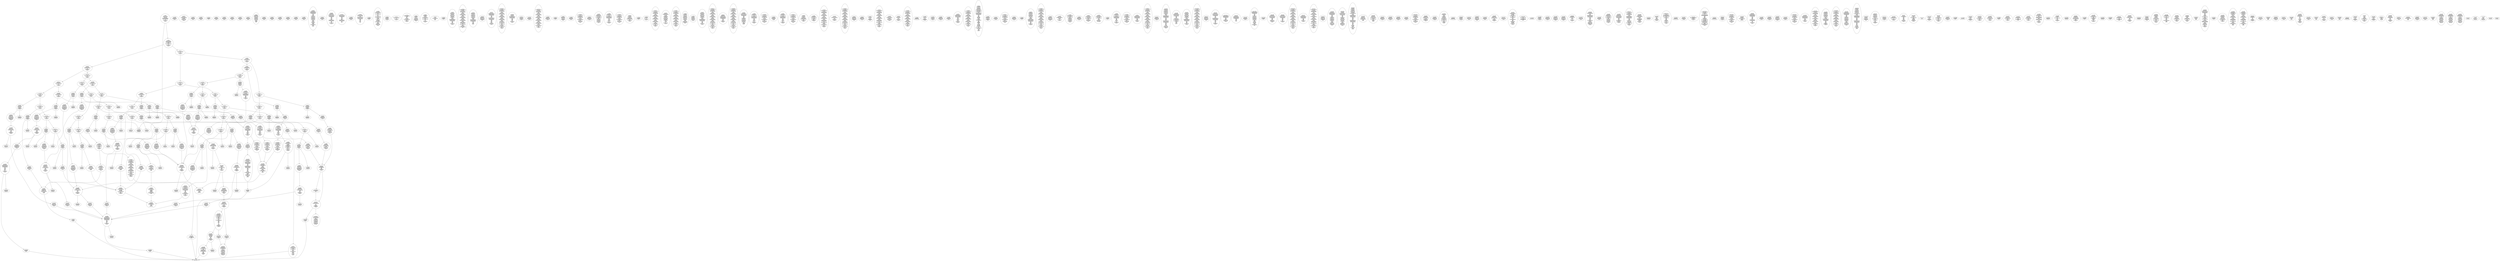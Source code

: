 /* Generated by GvGen v.1.0 (https://www.github.com/stricaud/gvgen) */

digraph G {
compound=true;
   node1 [label="[anywhere]"];
   node2 [label="# 0x0
PUSHX Data
PUSHX Data
MSTORE
PUSHX LogicData
CALLDATASIZE
LT
PUSHX Data
JUMPI
"];
   node3 [label="# 0xd
PUSHX Data
CALLDATALOAD
PUSHX BitData
SHR
PUSHX LogicData
GT
PUSHX Data
JUMPI
"];
   node4 [label="# 0x1e
PUSHX LogicData
GT
PUSHX Data
JUMPI
"];
   node5 [label="# 0x29
PUSHX LogicData
GT
PUSHX Data
JUMPI
"];
   node6 [label="# 0x34
PUSHX LogicData
EQ
PUSHX Data
JUMPI
"];
   node7 [label="# 0x3f
PUSHX LogicData
EQ
PUSHX Data
JUMPI
"];
   node8 [label="# 0x4a
PUSHX LogicData
EQ
PUSHX Data
JUMPI
"];
   node9 [label="# 0x55
PUSHX LogicData
EQ
PUSHX Data
JUMPI
"];
   node10 [label="# 0x60
PUSHX Data
REVERT
"];
   node11 [label="# 0x64
JUMPDEST
PUSHX LogicData
EQ
PUSHX Data
JUMPI
"];
   node12 [label="# 0x70
PUSHX LogicData
EQ
PUSHX Data
JUMPI
"];
   node13 [label="# 0x7b
PUSHX LogicData
EQ
PUSHX Data
JUMPI
"];
   node14 [label="# 0x86
PUSHX LogicData
EQ
PUSHX Data
JUMPI
"];
   node15 [label="# 0x91
PUSHX Data
REVERT
"];
   node16 [label="# 0x95
JUMPDEST
PUSHX LogicData
GT
PUSHX Data
JUMPI
"];
   node17 [label="# 0xa1
PUSHX LogicData
EQ
PUSHX Data
JUMPI
"];
   node18 [label="# 0xac
PUSHX LogicData
EQ
PUSHX Data
JUMPI
"];
   node19 [label="# 0xb7
PUSHX LogicData
EQ
PUSHX Data
JUMPI
"];
   node20 [label="# 0xc2
PUSHX LogicData
EQ
PUSHX Data
JUMPI
"];
   node21 [label="# 0xcd
PUSHX Data
REVERT
"];
   node22 [label="# 0xd1
JUMPDEST
PUSHX LogicData
EQ
PUSHX Data
JUMPI
"];
   node23 [label="# 0xdd
PUSHX LogicData
EQ
PUSHX Data
JUMPI
"];
   node24 [label="# 0xe8
PUSHX LogicData
EQ
PUSHX Data
JUMPI
"];
   node25 [label="# 0xf3
PUSHX LogicData
EQ
PUSHX Data
JUMPI
"];
   node26 [label="# 0xfe
PUSHX Data
REVERT
"];
   node27 [label="# 0x102
JUMPDEST
PUSHX LogicData
GT
PUSHX Data
JUMPI
"];
   node28 [label="# 0x10e
PUSHX LogicData
GT
PUSHX Data
JUMPI
"];
   node29 [label="# 0x119
PUSHX LogicData
EQ
PUSHX Data
JUMPI
"];
   node30 [label="# 0x124
PUSHX LogicData
EQ
PUSHX Data
JUMPI
"];
   node31 [label="# 0x12f
PUSHX LogicData
EQ
PUSHX Data
JUMPI
"];
   node32 [label="# 0x13a
PUSHX LogicData
EQ
PUSHX Data
JUMPI
"];
   node33 [label="# 0x145
PUSHX Data
REVERT
"];
   node34 [label="# 0x149
JUMPDEST
PUSHX LogicData
EQ
PUSHX Data
JUMPI
"];
   node35 [label="# 0x155
PUSHX LogicData
EQ
PUSHX Data
JUMPI
"];
   node36 [label="# 0x160
PUSHX LogicData
EQ
PUSHX Data
JUMPI
"];
   node37 [label="# 0x16b
PUSHX LogicData
EQ
PUSHX Data
JUMPI
"];
   node38 [label="# 0x176
PUSHX Data
REVERT
"];
   node39 [label="# 0x17a
JUMPDEST
PUSHX LogicData
GT
PUSHX Data
JUMPI
"];
   node40 [label="# 0x186
PUSHX LogicData
EQ
PUSHX Data
JUMPI
"];
   node41 [label="# 0x191
PUSHX LogicData
EQ
PUSHX Data
JUMPI
"];
   node42 [label="# 0x19c
PUSHX LogicData
EQ
PUSHX Data
JUMPI
"];
   node43 [label="# 0x1a7
PUSHX LogicData
EQ
PUSHX Data
JUMPI
"];
   node44 [label="# 0x1b2
PUSHX Data
REVERT
"];
   node45 [label="# 0x1b6
JUMPDEST
PUSHX LogicData
EQ
PUSHX Data
JUMPI
"];
   node46 [label="# 0x1c2
PUSHX LogicData
EQ
PUSHX Data
JUMPI
"];
   node47 [label="# 0x1cd
PUSHX LogicData
EQ
PUSHX Data
JUMPI
"];
   node48 [label="# 0x1d8
JUMPDEST
PUSHX Data
REVERT
"];
   node49 [label="# 0x1dd
JUMPDEST
CALLVALUE
ISZERO
PUSHX Data
JUMPI
"];
   node50 [label="# 0x1e5
PUSHX Data
REVERT
"];
   node51 [label="# 0x1e9
JUMPDEST
PUSHX Data
PUSHX Data
CALLDATASIZE
PUSHX Data
PUSHX Data
JUMP
"];
   node52 [label="# 0x1f8
JUMPDEST
PUSHX Data
JUMP
"];
   node53 [label="# 0x1fd
JUMPDEST
PUSHX MemData
MLOAD
ISZERO
ISZERO
MSTORE
PUSHX ArithData
ADD
"];
   node54 [label="# 0x209
JUMPDEST
PUSHX MemData
MLOAD
SUB
RETURN
"];
   node55 [label="# 0x212
JUMPDEST
CALLVALUE
ISZERO
PUSHX Data
JUMPI
"];
   node56 [label="# 0x21a
PUSHX Data
REVERT
"];
   node57 [label="# 0x21e
JUMPDEST
PUSHX Data
PUSHX Data
JUMP
"];
   node58 [label="# 0x227
JUMPDEST
PUSHX MemData
MLOAD
PUSHX Data
PUSHX Data
JUMP
"];
   node59 [label="# 0x234
JUMPDEST
CALLVALUE
ISZERO
PUSHX Data
JUMPI
"];
   node60 [label="# 0x23c
PUSHX Data
REVERT
"];
   node61 [label="# 0x240
JUMPDEST
PUSHX Data
PUSHX Data
CALLDATASIZE
PUSHX Data
PUSHX Data
JUMP
"];
   node62 [label="# 0x24f
JUMPDEST
PUSHX Data
JUMP
"];
   node63 [label="# 0x254
JUMPDEST
PUSHX MemData
MLOAD
PUSHX ArithData
PUSHX BitData
PUSHX BitData
SHL
SUB
AND
MSTORE
PUSHX ArithData
ADD
PUSHX Data
JUMP
"];
   node64 [label="# 0x26c
JUMPDEST
CALLVALUE
ISZERO
PUSHX Data
JUMPI
"];
   node65 [label="# 0x274
PUSHX Data
REVERT
"];
   node66 [label="# 0x278
JUMPDEST
PUSHX Data
PUSHX Data
CALLDATASIZE
PUSHX Data
PUSHX Data
JUMP
"];
   node67 [label="# 0x287
JUMPDEST
PUSHX Data
JUMP
"];
   node68 [label="# 0x28c
JUMPDEST
STOP
"];
   node69 [label="# 0x28e
JUMPDEST
CALLVALUE
ISZERO
PUSHX Data
JUMPI
"];
   node70 [label="# 0x296
PUSHX Data
REVERT
"];
   node71 [label="# 0x29a
JUMPDEST
PUSHX Data
PUSHX Data
JUMP
"];
   node72 [label="# 0x2a3
JUMPDEST
PUSHX MemData
MLOAD
MSTORE
PUSHX ArithData
ADD
PUSHX Data
JUMP
"];
   node73 [label="# 0x2b1
JUMPDEST
CALLVALUE
ISZERO
PUSHX Data
JUMPI
"];
   node74 [label="# 0x2b9
PUSHX Data
REVERT
"];
   node75 [label="# 0x2bd
JUMPDEST
PUSHX Data
PUSHX Data
CALLDATASIZE
PUSHX Data
PUSHX Data
JUMP
"];
   node76 [label="# 0x2cc
JUMPDEST
PUSHX Data
JUMP
"];
   node77 [label="# 0x2d1
JUMPDEST
CALLVALUE
ISZERO
PUSHX Data
JUMPI
"];
   node78 [label="# 0x2d9
PUSHX Data
REVERT
"];
   node79 [label="# 0x2dd
JUMPDEST
PUSHX Data
PUSHX Data
JUMP
"];
   node80 [label="# 0x2e7
JUMPDEST
CALLVALUE
ISZERO
PUSHX Data
JUMPI
"];
   node81 [label="# 0x2ef
PUSHX Data
REVERT
"];
   node82 [label="# 0x2f3
JUMPDEST
PUSHX Data
PUSHX Data
CALLDATASIZE
PUSHX Data
PUSHX Data
JUMP
"];
   node83 [label="# 0x302
JUMPDEST
PUSHX Data
JUMP
"];
   node84 [label="# 0x307
JUMPDEST
CALLVALUE
ISZERO
PUSHX Data
JUMPI
"];
   node85 [label="# 0x30f
PUSHX Data
REVERT
"];
   node86 [label="# 0x313
JUMPDEST
PUSHX Data
PUSHX Data
CALLDATASIZE
PUSHX Data
PUSHX Data
JUMP
"];
   node87 [label="# 0x322
JUMPDEST
PUSHX Data
JUMP
"];
   node88 [label="# 0x327
JUMPDEST
CALLVALUE
ISZERO
PUSHX Data
JUMPI
"];
   node89 [label="# 0x32f
PUSHX Data
REVERT
"];
   node90 [label="# 0x333
JUMPDEST
PUSHX Data
PUSHX Data
JUMP
"];
   node91 [label="# 0x33c
JUMPDEST
CALLVALUE
ISZERO
PUSHX Data
JUMPI
"];
   node92 [label="# 0x344
PUSHX Data
REVERT
"];
   node93 [label="# 0x348
JUMPDEST
PUSHX Data
PUSHX Data
CALLDATASIZE
PUSHX Data
PUSHX Data
JUMP
"];
   node94 [label="# 0x357
JUMPDEST
PUSHX Data
JUMP
"];
   node95 [label="# 0x35c
JUMPDEST
CALLVALUE
ISZERO
PUSHX Data
JUMPI
"];
   node96 [label="# 0x364
PUSHX Data
REVERT
"];
   node97 [label="# 0x368
JUMPDEST
PUSHX Data
PUSHX Data
CALLDATASIZE
PUSHX Data
PUSHX Data
JUMP
"];
   node98 [label="# 0x377
JUMPDEST
PUSHX Data
JUMP
"];
   node99 [label="# 0x37c
JUMPDEST
CALLVALUE
ISZERO
PUSHX Data
JUMPI
"];
   node100 [label="# 0x384
PUSHX Data
REVERT
"];
   node101 [label="# 0x388
JUMPDEST
PUSHX Data
PUSHX Data
JUMP
"];
   node102 [label="# 0x391
JUMPDEST
CALLVALUE
ISZERO
PUSHX Data
JUMPI
"];
   node103 [label="# 0x399
PUSHX Data
REVERT
"];
   node104 [label="# 0x39d
JUMPDEST
PUSHX Data
PUSHX Data
CALLDATASIZE
PUSHX Data
PUSHX Data
JUMP
"];
   node105 [label="# 0x3ac
JUMPDEST
PUSHX Data
PUSHX Data
MSTORE
PUSHX Data
MSTORE
PUSHX Data
SHA3
SLOAD
JUMP
"];
   node106 [label="# 0x3be
JUMPDEST
CALLVALUE
ISZERO
PUSHX Data
JUMPI
"];
   node107 [label="# 0x3c6
PUSHX Data
REVERT
"];
   node108 [label="# 0x3ca
JUMPDEST
PUSHX Data
PUSHX StorData
SLOAD
JUMP
"];
   node109 [label="# 0x3d4
JUMPDEST
CALLVALUE
ISZERO
PUSHX Data
JUMPI
"];
   node110 [label="# 0x3dc
PUSHX Data
REVERT
"];
   node111 [label="# 0x3e0
JUMPDEST
PUSHX Data
PUSHX Data
JUMP
"];
   node112 [label="# 0x3e9
JUMPDEST
CALLVALUE
ISZERO
PUSHX Data
JUMPI
"];
   node113 [label="# 0x3f1
PUSHX Data
REVERT
"];
   node114 [label="# 0x3f5
JUMPDEST
PUSHX StorData
SLOAD
PUSHX ArithData
PUSHX BitData
PUSHX BitData
SHL
SUB
AND
PUSHX Data
JUMP
"];
   node115 [label="# 0x407
JUMPDEST
CALLVALUE
ISZERO
PUSHX Data
JUMPI
"];
   node116 [label="# 0x40f
PUSHX Data
REVERT
"];
   node117 [label="# 0x413
JUMPDEST
PUSHX Data
PUSHX Data
CALLDATASIZE
PUSHX Data
PUSHX Data
JUMP
"];
   node118 [label="# 0x422
JUMPDEST
PUSHX Data
JUMP
"];
   node119 [label="# 0x427
JUMPDEST
CALLVALUE
ISZERO
PUSHX Data
JUMPI
"];
   node120 [label="# 0x42f
PUSHX Data
REVERT
"];
   node121 [label="# 0x433
JUMPDEST
PUSHX Data
PUSHX Data
CALLDATASIZE
PUSHX Data
PUSHX Data
JUMP
"];
   node122 [label="# 0x442
JUMPDEST
PUSHX Data
JUMP
"];
   node123 [label="# 0x447
JUMPDEST
CALLVALUE
ISZERO
PUSHX Data
JUMPI
"];
   node124 [label="# 0x44f
PUSHX Data
REVERT
"];
   node125 [label="# 0x453
JUMPDEST
PUSHX Data
PUSHX Data
JUMP
"];
   node126 [label="# 0x45c
JUMPDEST
CALLVALUE
ISZERO
PUSHX Data
JUMPI
"];
   node127 [label="# 0x464
PUSHX Data
REVERT
"];
   node128 [label="# 0x468
JUMPDEST
PUSHX Data
PUSHX StorData
SLOAD
JUMP
"];
   node129 [label="# 0x472
JUMPDEST
PUSHX Data
PUSHX Data
CALLDATASIZE
PUSHX Data
PUSHX Data
JUMP
"];
   node130 [label="# 0x480
JUMPDEST
PUSHX Data
JUMP
"];
   node131 [label="# 0x485
JUMPDEST
CALLVALUE
ISZERO
PUSHX Data
JUMPI
"];
   node132 [label="# 0x48d
PUSHX Data
REVERT
"];
   node133 [label="# 0x491
JUMPDEST
PUSHX Data
PUSHX Data
CALLDATASIZE
PUSHX Data
PUSHX Data
JUMP
"];
   node134 [label="# 0x4a0
JUMPDEST
PUSHX Data
JUMP
"];
   node135 [label="# 0x4a5
JUMPDEST
CALLVALUE
ISZERO
PUSHX Data
JUMPI
"];
   node136 [label="# 0x4ad
PUSHX Data
REVERT
"];
   node137 [label="# 0x4b1
JUMPDEST
PUSHX Data
PUSHX StorData
SLOAD
JUMP
"];
   node138 [label="# 0x4bb
JUMPDEST
CALLVALUE
ISZERO
PUSHX Data
JUMPI
"];
   node139 [label="# 0x4c3
PUSHX Data
REVERT
"];
   node140 [label="# 0x4c7
JUMPDEST
PUSHX Data
PUSHX Data
CALLDATASIZE
PUSHX Data
PUSHX Data
JUMP
"];
   node141 [label="# 0x4d6
JUMPDEST
PUSHX Data
JUMP
"];
   node142 [label="# 0x4db
JUMPDEST
CALLVALUE
ISZERO
PUSHX Data
JUMPI
"];
   node143 [label="# 0x4e3
PUSHX Data
REVERT
"];
   node144 [label="# 0x4e7
JUMPDEST
PUSHX Data
PUSHX Data
CALLDATASIZE
PUSHX Data
PUSHX Data
JUMP
"];
   node145 [label="# 0x4f6
JUMPDEST
PUSHX Data
JUMP
"];
   node146 [label="# 0x4fb
JUMPDEST
CALLVALUE
ISZERO
PUSHX Data
JUMPI
"];
   node147 [label="# 0x503
PUSHX Data
REVERT
"];
   node148 [label="# 0x507
JUMPDEST
PUSHX StorData
SLOAD
PUSHX Data
PUSHX BitData
AND
JUMP
"];
   node149 [label="# 0x515
JUMPDEST
CALLVALUE
ISZERO
PUSHX Data
JUMPI
"];
   node150 [label="# 0x51d
PUSHX Data
REVERT
"];
   node151 [label="# 0x521
JUMPDEST
PUSHX Data
PUSHX Data
JUMP
"];
   node152 [label="# 0x52a
JUMPDEST
CALLVALUE
ISZERO
PUSHX Data
JUMPI
"];
   node153 [label="# 0x532
PUSHX Data
REVERT
"];
   node154 [label="# 0x536
JUMPDEST
PUSHX Data
PUSHX Data
JUMP
"];
   node155 [label="# 0x53f
JUMPDEST
CALLVALUE
ISZERO
PUSHX Data
JUMPI
"];
   node156 [label="# 0x547
PUSHX Data
REVERT
"];
   node157 [label="# 0x54b
JUMPDEST
PUSHX Data
PUSHX Data
CALLDATASIZE
PUSHX Data
PUSHX Data
JUMP
"];
   node158 [label="# 0x55a
JUMPDEST
PUSHX ArithData
PUSHX BitData
PUSHX BitData
SHL
SUB
AND
PUSHX Data
MSTORE
PUSHX Data
PUSHX Data
MSTORE
PUSHX Data
SHA3
AND
MSTORE
MSTORE
SHA3
SLOAD
PUSHX BitData
AND
JUMP
"];
   node159 [label="# 0x588
JUMPDEST
CALLVALUE
ISZERO
PUSHX Data
JUMPI
"];
   node160 [label="# 0x590
PUSHX Data
REVERT
"];
   node161 [label="# 0x594
JUMPDEST
PUSHX Data
PUSHX Data
CALLDATASIZE
PUSHX Data
PUSHX Data
JUMP
"];
   node162 [label="# 0x5a3
JUMPDEST
PUSHX Data
JUMP
"];
   node163 [label="# 0x5a8
JUMPDEST
PUSHX Data
PUSHX ArithData
PUSHX BitData
PUSHX BitData
SHL
SUB
NOT
AND
PUSHX BitData
PUSHX BitData
SHL
EQ
PUSHX Data
JUMPI
"];
   node164 [label="# 0x5c4
PUSHX ArithData
PUSHX BitData
PUSHX BitData
SHL
SUB
NOT
AND
PUSHX BitData
PUSHX BitData
SHL
EQ
"];
   node165 [label="# 0x5d9
JUMPDEST
PUSHX Data
JUMPI
"];
   node166 [label="# 0x5df
PUSHX BitData
PUSHX BitData
SHL
PUSHX ArithData
PUSHX BitData
PUSHX BitData
SHL
SUB
NOT
AND
EQ
"];
   node167 [label="# 0x5f4
JUMPDEST
JUMP
"];
   node168 [label="# 0x5fa
JUMPDEST
PUSHX Data
PUSHX StorData
SLOAD
PUSHX Data
PUSHX Data
JUMP
"];
   node169 [label="# 0x609
JUMPDEST
PUSHX ArithData
ADD
PUSHX ArithData
DIV
MUL
PUSHX ArithData
ADD
PUSHX MemData
MLOAD
ADD
PUSHX Data
MSTORE
MSTORE
PUSHX ArithData
ADD
SLOAD
PUSHX Data
PUSHX Data
JUMP
"];
   node170 [label="# 0x635
JUMPDEST
ISZERO
PUSHX Data
JUMPI
"];
   node171 [label="# 0x63c
PUSHX LogicData
LT
PUSHX Data
JUMPI
"];
   node172 [label="# 0x644
PUSHX ArithData
SLOAD
DIV
MUL
MSTORE
PUSHX ArithData
ADD
PUSHX Data
JUMP
"];
   node173 [label="# 0x657
JUMPDEST
ADD
PUSHX Data
MSTORE
PUSHX Data
PUSHX Data
SHA3
"];
   node174 [label="# 0x665
JUMPDEST
SLOAD
MSTORE
PUSHX ArithData
ADD
PUSHX ArithData
ADD
GT
PUSHX Data
JUMPI
"];
   node175 [label="# 0x679
SUB
PUSHX BitData
AND
ADD
"];
   node176 [label="# 0x682
JUMPDEST
JUMP
"];
   node177 [label="# 0x68c
JUMPDEST
PUSHX Data
MSTORE
PUSHX Data
PUSHX Data
MSTORE
PUSHX Data
SHA3
SLOAD
PUSHX ArithData
PUSHX BitData
PUSHX BitData
SHL
SUB
AND
PUSHX Data
JUMPI
"];
   node178 [label="# 0x6a9
PUSHX MemData
MLOAD
PUSHX BitData
PUSHX BitData
SHL
MSTORE
PUSHX Data
PUSHX ArithData
ADD
MSTORE
PUSHX Data
PUSHX ArithData
ADD
MSTORE
PUSHX Data
PUSHX ArithData
ADD
MSTORE
PUSHX BitData
PUSHX BitData
SHL
PUSHX ArithData
ADD
MSTORE
PUSHX ArithData
ADD
"];
   node179 [label="# 0x701
JUMPDEST
PUSHX MemData
MLOAD
SUB
REVERT
"];
   node180 [label="# 0x70a
JUMPDEST
PUSHX Data
MSTORE
PUSHX Data
PUSHX Data
MSTORE
PUSHX Data
SHA3
SLOAD
PUSHX ArithData
PUSHX BitData
PUSHX BitData
SHL
SUB
AND
JUMP
"];
   node181 [label="# 0x726
JUMPDEST
PUSHX Data
PUSHX Data
PUSHX Data
JUMP
"];
   node182 [label="# 0x731
JUMPDEST
PUSHX ArithData
PUSHX BitData
PUSHX BitData
SHL
SUB
AND
PUSHX ArithData
PUSHX BitData
PUSHX BitData
SHL
SUB
AND
EQ
ISZERO
PUSHX Data
JUMPI
"];
   node183 [label="# 0x74e
PUSHX MemData
MLOAD
PUSHX BitData
PUSHX BitData
SHL
MSTORE
PUSHX Data
PUSHX ArithData
ADD
MSTORE
PUSHX Data
PUSHX ArithData
ADD
MSTORE
PUSHX Data
PUSHX ArithData
ADD
MSTORE
PUSHX BitData
PUSHX BitData
SHL
PUSHX ArithData
ADD
MSTORE
PUSHX ArithData
ADD
PUSHX Data
JUMP
"];
   node184 [label="# 0x79f
JUMPDEST
CALLER
PUSHX ArithData
PUSHX BitData
PUSHX BitData
SHL
SUB
AND
EQ
PUSHX Data
JUMPI
"];
   node185 [label="# 0x7b1
PUSHX Data
CALLER
PUSHX Data
JUMP
"];
   node186 [label="# 0x7bb
JUMPDEST
PUSHX Data
JUMPI
"];
   node187 [label="# 0x7c0
PUSHX MemData
MLOAD
PUSHX BitData
PUSHX BitData
SHL
MSTORE
PUSHX Data
PUSHX ArithData
ADD
MSTORE
PUSHX Data
PUSHX ArithData
ADD
MSTORE
PUSHX Data
PUSHX ArithData
ADD
MSTORE
PUSHX Data
PUSHX ArithData
ADD
MSTORE
PUSHX ArithData
ADD
PUSHX Data
JUMP
"];
   node188 [label="# 0x82d
JUMPDEST
PUSHX Data
PUSHX Data
JUMP
"];
   node189 [label="# 0x837
JUMPDEST
JUMP
"];
   node190 [label="# 0x83c
JUMPDEST
PUSHX Data
PUSHX Data
PUSHX StorData
SLOAD
JUMP
"];
   node191 [label="# 0x847
JUMPDEST
JUMP
"];
   node192 [label="# 0x84c
JUMPDEST
PUSHX Data
CALLER
PUSHX Data
JUMP
"];
   node193 [label="# 0x856
JUMPDEST
PUSHX Data
JUMPI
"];
   node194 [label="# 0x85b
PUSHX MemData
MLOAD
PUSHX BitData
PUSHX BitData
SHL
MSTORE
PUSHX ArithData
ADD
PUSHX Data
PUSHX Data
JUMP
"];
   node195 [label="# 0x872
JUMPDEST
PUSHX Data
PUSHX Data
JUMP
"];
   node196 [label="# 0x87d
JUMPDEST
PUSHX Data
PUSHX MemData
MLOAD
PUSHX ArithData
ADD
PUSHX Data
MSTORE
PUSHX Data
MSTORE
PUSHX Data
JUMP
"];
   node197 [label="# 0x898
JUMPDEST
PUSHX StorData
SLOAD
PUSHX ArithData
PUSHX BitData
PUSHX BitData
SHL
SUB
AND
CALLER
EQ
PUSHX Data
JUMPI
"];
   node198 [label="# 0x8ab
PUSHX MemData
MLOAD
PUSHX BitData
PUSHX BitData
SHL
MSTORE
PUSHX ArithData
ADD
PUSHX Data
PUSHX Data
JUMP
"];
   node199 [label="# 0x8c2
JUMPDEST
MLOAD
PUSHX Data
PUSHX Data
PUSHX ArithData
ADD
PUSHX Data
JUMP
"];
   node200 [label="# 0x8d5
JUMPDEST
JUMP
"];
   node201 [label="# 0x8d9
JUMPDEST
PUSHX StorData
SLOAD
PUSHX BitData
AND
PUSHX Data
JUMPI
"];
   node202 [label="# 0x8e4
PUSHX MemData
MLOAD
PUSHX BitData
PUSHX BitData
SHL
MSTORE
PUSHX Data
PUSHX ArithData
ADD
MSTORE
PUSHX Data
PUSHX ArithData
ADD
MSTORE
PUSHX BitData
PUSHX BitData
SHL
PUSHX ArithData
ADD
MSTORE
PUSHX ArithData
ADD
PUSHX Data
JUMP
"];
   node203 [label="# 0x920
JUMPDEST
PUSHX StorData
SLOAD
PUSHX Data
PUSHX Data
JUMP
"];
   node204 [label="# 0x92b
JUMPDEST
LT
PUSHX Data
JUMPI
"];
   node205 [label="# 0x931
PUSHX MemData
MLOAD
PUSHX BitData
PUSHX BitData
SHL
MSTORE
PUSHX Data
PUSHX ArithData
ADD
MSTORE
PUSHX Data
PUSHX ArithData
ADD
MSTORE
PUSHX Data
PUSHX ArithData
ADD
MSTORE
PUSHX ArithData
ADD
PUSHX Data
JUMP
"];
   node206 [label="# 0x978
JUMPDEST
PUSHX StorData
SLOAD
CALLER
PUSHX Data
MSTORE
PUSHX Data
PUSHX Data
MSTORE
PUSHX Data
SHA3
SLOAD
LT
PUSHX Data
JUMPI
"];
   node207 [label="# 0x991
PUSHX MemData
MLOAD
PUSHX BitData
PUSHX BitData
SHL
MSTORE
PUSHX Data
PUSHX ArithData
ADD
MSTORE
PUSHX Data
PUSHX ArithData
ADD
MSTORE
PUSHX Data
PUSHX ArithData
ADD
MSTORE
PUSHX ArithData
ADD
PUSHX Data
JUMP
"];
   node208 [label="# 0x9d8
JUMPDEST
CALLER
PUSHX Data
MSTORE
PUSHX Data
PUSHX Data
MSTORE
PUSHX Data
SHA3
SLOAD
PUSHX Data
PUSHX Data
JUMP
"];
   node209 [label="# 0x9f3
JUMPDEST
SSTORE
PUSHX Data
CALLER
PUSHX Data
JUMP
"];
   node210 [label="# 0xa01
JUMPDEST
JUMP
"];
   node211 [label="# 0xa03
JUMPDEST
PUSHX Data
MSTORE
PUSHX Data
PUSHX Data
MSTORE
PUSHX Data
SHA3
SLOAD
PUSHX ArithData
PUSHX BitData
PUSHX BitData
SHL
SUB
AND
PUSHX Data
JUMPI
"];
   node212 [label="# 0xa21
PUSHX MemData
MLOAD
PUSHX BitData
PUSHX BitData
SHL
MSTORE
PUSHX Data
PUSHX ArithData
ADD
MSTORE
PUSHX Data
PUSHX ArithData
ADD
MSTORE
PUSHX Data
PUSHX ArithData
ADD
MSTORE
PUSHX BitData
PUSHX BitData
SHL
PUSHX ArithData
ADD
MSTORE
PUSHX ArithData
ADD
PUSHX Data
JUMP
"];
   node213 [label="# 0xa7a
JUMPDEST
PUSHX Data
PUSHX ArithData
PUSHX BitData
PUSHX BitData
SHL
SUB
AND
PUSHX Data
JUMPI
"];
   node214 [label="# 0xa8b
PUSHX MemData
MLOAD
PUSHX BitData
PUSHX BitData
SHL
MSTORE
PUSHX Data
PUSHX ArithData
ADD
MSTORE
PUSHX Data
PUSHX ArithData
ADD
MSTORE
PUSHX Data
PUSHX ArithData
ADD
MSTORE
PUSHX BitData
PUSHX BitData
SHL
PUSHX ArithData
ADD
MSTORE
PUSHX ArithData
ADD
PUSHX Data
JUMP
"];
   node215 [label="# 0xae5
JUMPDEST
PUSHX ArithData
PUSHX BitData
PUSHX BitData
SHL
SUB
AND
PUSHX Data
MSTORE
PUSHX Data
PUSHX Data
MSTORE
PUSHX Data
SHA3
SLOAD
JUMP
"];
   node216 [label="# 0xb01
JUMPDEST
PUSHX StorData
SLOAD
PUSHX ArithData
PUSHX BitData
PUSHX BitData
SHL
SUB
AND
CALLER
EQ
PUSHX Data
JUMPI
"];
   node217 [label="# 0xb14
PUSHX MemData
MLOAD
PUSHX BitData
PUSHX BitData
SHL
MSTORE
PUSHX ArithData
ADD
PUSHX Data
PUSHX Data
JUMP
"];
   node218 [label="# 0xb2b
JUMPDEST
PUSHX Data
PUSHX Data
PUSHX Data
JUMP
"];
   node219 [label="# 0xb35
JUMPDEST
PUSHX StorData
SLOAD
PUSHX ArithData
PUSHX BitData
PUSHX BitData
SHL
SUB
AND
CALLER
EQ
PUSHX Data
JUMPI
"];
   node220 [label="# 0xb48
PUSHX MemData
MLOAD
PUSHX BitData
PUSHX BitData
SHL
MSTORE
PUSHX ArithData
ADD
PUSHX Data
PUSHX Data
JUMP
"];
   node221 [label="# 0xb5f
JUMPDEST
PUSHX MemData
MLOAD
CALLER
SELFBALANCE
ISZERO
PUSHX ArithData
MUL
PUSHX Data
CALL
PUSHX Data
JUMPI
"];
   node222 [label="# 0xb7f
PUSHX Data
REVERT
"];
   node223 [label="# 0xb83
JUMPDEST
PUSHX StorData
SLOAD
PUSHX ArithData
PUSHX BitData
PUSHX BitData
SHL
SUB
AND
CALLER
EQ
PUSHX Data
JUMPI
"];
   node224 [label="# 0xb96
PUSHX MemData
MLOAD
PUSHX BitData
PUSHX BitData
SHL
MSTORE
PUSHX ArithData
ADD
PUSHX Data
PUSHX Data
JUMP
"];
   node225 [label="# 0xbad
JUMPDEST
PUSHX Data
SSTORE
JUMP
"];
   node226 [label="# 0xbb2
JUMPDEST
PUSHX StorData
SLOAD
PUSHX ArithData
PUSHX BitData
PUSHX BitData
SHL
SUB
AND
CALLER
EQ
PUSHX Data
JUMPI
"];
   node227 [label="# 0xbc5
PUSHX MemData
MLOAD
PUSHX BitData
PUSHX BitData
SHL
MSTORE
PUSHX ArithData
ADD
PUSHX Data
PUSHX Data
JUMP
"];
   node228 [label="# 0xbdc
JUMPDEST
MLOAD
PUSHX Data
PUSHX Data
PUSHX ArithData
ADD
PUSHX Data
JUMP
"];
   node229 [label="# 0xbef
JUMPDEST
PUSHX Data
PUSHX StorData
SLOAD
PUSHX Data
PUSHX Data
JUMP
"];
   node230 [label="# 0xbfe
JUMPDEST
PUSHX StorData
SLOAD
PUSHX BitData
AND
PUSHX Data
JUMPI
"];
   node231 [label="# 0xc09
PUSHX MemData
MLOAD
PUSHX BitData
PUSHX BitData
SHL
MSTORE
PUSHX Data
PUSHX ArithData
ADD
MSTORE
PUSHX Data
PUSHX ArithData
ADD
MSTORE
PUSHX BitData
PUSHX BitData
SHL
PUSHX ArithData
ADD
MSTORE
PUSHX ArithData
ADD
PUSHX Data
JUMP
"];
   node232 [label="# 0xc45
JUMPDEST
PUSHX LogicData
GT
ISZERO
PUSHX Data
JUMPI
"];
   node233 [label="# 0xc4f
PUSHX MemData
MLOAD
PUSHX BitData
PUSHX BitData
SHL
MSTORE
PUSHX Data
PUSHX ArithData
ADD
MSTORE
PUSHX Data
PUSHX ArithData
ADD
MSTORE
PUSHX Data
PUSHX ArithData
ADD
MSTORE
PUSHX BitData
PUSHX BitData
SHL
PUSHX ArithData
ADD
MSTORE
PUSHX ArithData
ADD
PUSHX Data
JUMP
"];
   node234 [label="# 0xca1
JUMPDEST
PUSHX Data
PUSHX Data
PUSHX Data
JUMP
"];
   node235 [label="# 0xcad
JUMPDEST
PUSHX Data
PUSHX Data
JUMP
"];
   node236 [label="# 0xcb7
JUMPDEST
GT
ISZERO
PUSHX Data
JUMPI
"];
   node237 [label="# 0xcbe
PUSHX MemData
MLOAD
PUSHX BitData
PUSHX BitData
SHL
MSTORE
PUSHX Data
PUSHX ArithData
ADD
MSTORE
PUSHX Data
PUSHX ArithData
ADD
MSTORE
PUSHX BitData
PUSHX BitData
SHL
PUSHX ArithData
ADD
MSTORE
PUSHX ArithData
ADD
PUSHX Data
JUMP
"];
   node238 [label="# 0xcf0
JUMPDEST
PUSHX StorData
SLOAD
PUSHX Data
PUSHX Data
JUMP
"];
   node239 [label="# 0xcfe
JUMPDEST
CALLVALUE
LT
ISZERO
PUSHX Data
JUMPI
"];
   node240 [label="# 0xd06
PUSHX MemData
MLOAD
PUSHX BitData
PUSHX BitData
SHL
MSTORE
PUSHX Data
PUSHX ArithData
ADD
MSTORE
PUSHX Data
PUSHX ArithData
ADD
MSTORE
PUSHX Data
PUSHX ArithData
ADD
MSTORE
PUSHX ArithData
ADD
PUSHX Data
JUMP
"];
   node241 [label="# 0xd4d
JUMPDEST
PUSHX Data
"];
   node242 [label="# 0xd50
JUMPDEST
LT
ISZERO
PUSHX Data
JUMPI
"];
   node243 [label="# 0xd59
PUSHX Data
CALLER
PUSHX Data
JUMP
"];
   node244 [label="# 0xd61
JUMPDEST
PUSHX Data
PUSHX Data
JUMP
"];
   node245 [label="# 0xd6b
JUMPDEST
PUSHX Data
JUMP
"];
   node246 [label="# 0xd73
JUMPDEST
PUSHX ArithData
PUSHX BitData
PUSHX BitData
SHL
SUB
AND
CALLER
EQ
ISZERO
PUSHX Data
JUMPI
"];
   node247 [label="# 0xd85
PUSHX MemData
MLOAD
PUSHX BitData
PUSHX BitData
SHL
MSTORE
PUSHX Data
PUSHX ArithData
ADD
MSTORE
PUSHX Data
PUSHX ArithData
ADD
MSTORE
PUSHX Data
PUSHX ArithData
ADD
MSTORE
PUSHX ArithData
ADD
PUSHX Data
JUMP
"];
   node248 [label="# 0xdcc
JUMPDEST
CALLER
PUSHX Data
MSTORE
PUSHX Data
PUSHX ArithData
MSTORE
PUSHX MemData
SHA3
PUSHX ArithData
PUSHX BitData
PUSHX BitData
SHL
SUB
AND
MSTORE
MSTORE
SHA3
SLOAD
PUSHX BitData
NOT
AND
ISZERO
ISZERO
OR
SSTORE
MLOAD
MSTORE
PUSHX Data
ADD
PUSHX MemData
MLOAD
SUB
LOGX
JUMP
"];
   node249 [label="# 0xe38
JUMPDEST
PUSHX Data
CALLER
PUSHX Data
JUMP
"];
   node250 [label="# 0xe42
JUMPDEST
PUSHX Data
JUMPI
"];
   node251 [label="# 0xe47
PUSHX MemData
MLOAD
PUSHX BitData
PUSHX BitData
SHL
MSTORE
PUSHX ArithData
ADD
PUSHX Data
PUSHX Data
JUMP
"];
   node252 [label="# 0xe5e
JUMPDEST
PUSHX Data
PUSHX Data
JUMP
"];
   node253 [label="# 0xe6a
JUMPDEST
JUMP
"];
   node254 [label="# 0xe70
JUMPDEST
PUSHX Data
MSTORE
PUSHX Data
PUSHX Data
MSTORE
PUSHX Data
SHA3
SLOAD
PUSHX Data
PUSHX ArithData
PUSHX BitData
PUSHX BitData
SHL
SUB
AND
PUSHX Data
JUMPI
"];
   node255 [label="# 0xe90
PUSHX MemData
MLOAD
PUSHX BitData
PUSHX BitData
SHL
MSTORE
PUSHX Data
PUSHX ArithData
ADD
MSTORE
PUSHX Data
PUSHX ArithData
ADD
MSTORE
PUSHX Data
PUSHX ArithData
ADD
MSTORE
PUSHX BitData
PUSHX BitData
SHL
PUSHX ArithData
ADD
MSTORE
PUSHX ArithData
ADD
PUSHX Data
JUMP
"];
   node256 [label="# 0xeef
JUMPDEST
PUSHX Data
PUSHX Data
PUSHX Data
JUMP
"];
   node257 [label="# 0xef9
JUMPDEST
PUSHX LogicData
MLOAD
GT
PUSHX Data
JUMPI
"];
   node258 [label="# 0xf05
PUSHX MemData
MLOAD
PUSHX ArithData
ADD
PUSHX Data
MSTORE
PUSHX Data
MSTORE
PUSHX Data
JUMP
"];
   node259 [label="# 0xf19
JUMPDEST
PUSHX Data
PUSHX Data
JUMP
"];
   node260 [label="# 0xf23
JUMPDEST
PUSHX MemData
MLOAD
PUSHX ArithData
ADD
PUSHX Data
PUSHX Data
JUMP
"];
   node261 [label="# 0xf34
JUMPDEST
PUSHX MemData
MLOAD
PUSHX ArithData
SUB
SUB
MSTORE
PUSHX Data
MSTORE
"];
   node262 [label="# 0xf44
JUMPDEST
JUMP
"];
   node263 [label="# 0xf4b
JUMPDEST
PUSHX StorData
SLOAD
PUSHX ArithData
PUSHX BitData
PUSHX BitData
SHL
SUB
AND
CALLER
EQ
PUSHX Data
JUMPI
"];
   node264 [label="# 0xf5e
PUSHX MemData
MLOAD
PUSHX BitData
PUSHX BitData
SHL
MSTORE
PUSHX ArithData
ADD
PUSHX Data
PUSHX Data
JUMP
"];
   node265 [label="# 0xf75
JUMPDEST
PUSHX StorData
SLOAD
PUSHX BitData
NOT
AND
PUSHX BitData
AND
ISZERO
OR
SSTORE
JUMP
"];
   node266 [label="# 0xf89
JUMPDEST
PUSHX Data
PUSHX StorData
SLOAD
PUSHX Data
PUSHX Data
JUMP
"];
   node267 [label="# 0xf98
JUMPDEST
PUSHX StorData
SLOAD
PUSHX ArithData
PUSHX BitData
PUSHX BitData
SHL
SUB
AND
CALLER
EQ
PUSHX Data
JUMPI
"];
   node268 [label="# 0xfab
PUSHX MemData
MLOAD
PUSHX BitData
PUSHX BitData
SHL
MSTORE
PUSHX ArithData
ADD
PUSHX Data
PUSHX Data
JUMP
"];
   node269 [label="# 0xfc2
JUMPDEST
PUSHX ArithData
PUSHX BitData
PUSHX BitData
SHL
SUB
AND
PUSHX Data
JUMPI
"];
   node270 [label="# 0xfd1
PUSHX MemData
MLOAD
PUSHX BitData
PUSHX BitData
SHL
MSTORE
PUSHX Data
PUSHX ArithData
ADD
MSTORE
PUSHX Data
PUSHX ArithData
ADD
MSTORE
PUSHX Data
PUSHX ArithData
ADD
MSTORE
PUSHX BitData
PUSHX BitData
SHL
PUSHX ArithData
ADD
MSTORE
PUSHX ArithData
ADD
PUSHX Data
JUMP
"];
   node271 [label="# 0x1027
JUMPDEST
PUSHX Data
PUSHX Data
JUMP
"];
   node272 [label="# 0x1030
JUMPDEST
JUMP
"];
   node273 [label="# 0x1033
JUMPDEST
PUSHX Data
MSTORE
PUSHX Data
PUSHX Data
MSTORE
PUSHX Data
SHA3
SLOAD
PUSHX ArithData
PUSHX BitData
PUSHX BitData
SHL
SUB
NOT
AND
PUSHX ArithData
PUSHX BitData
PUSHX BitData
SHL
SUB
AND
OR
SSTORE
PUSHX Data
PUSHX Data
JUMP
"];
   node274 [label="# 0x1068
JUMPDEST
PUSHX ArithData
PUSHX BitData
PUSHX BitData
SHL
SUB
AND
PUSHX Data
PUSHX MemData
MLOAD
PUSHX MemData
MLOAD
SUB
LOGX
JUMP
"];
   node275 [label="# 0x10a1
JUMPDEST
PUSHX Data
MSTORE
PUSHX Data
PUSHX Data
MSTORE
PUSHX Data
SHA3
SLOAD
PUSHX ArithData
PUSHX BitData
PUSHX BitData
SHL
SUB
AND
PUSHX Data
JUMPI
"];
   node276 [label="# 0x10be
PUSHX MemData
MLOAD
PUSHX BitData
PUSHX BitData
SHL
MSTORE
PUSHX Data
PUSHX ArithData
ADD
MSTORE
PUSHX Data
PUSHX ArithData
ADD
MSTORE
PUSHX Data
PUSHX ArithData
ADD
MSTORE
PUSHX BitData
PUSHX BitData
SHL
PUSHX ArithData
ADD
MSTORE
PUSHX ArithData
ADD
PUSHX Data
JUMP
"];
   node277 [label="# 0x111a
JUMPDEST
PUSHX Data
PUSHX Data
PUSHX Data
JUMP
"];
   node278 [label="# 0x1125
JUMPDEST
PUSHX ArithData
PUSHX BitData
PUSHX BitData
SHL
SUB
AND
PUSHX ArithData
PUSHX BitData
PUSHX BitData
SHL
SUB
AND
EQ
PUSHX Data
JUMPI
"];
   node279 [label="# 0x1142
PUSHX ArithData
PUSHX BitData
PUSHX BitData
SHL
SUB
AND
PUSHX Data
PUSHX Data
JUMP
"];
   node280 [label="# 0x1155
JUMPDEST
PUSHX ArithData
PUSHX BitData
PUSHX BitData
SHL
SUB
AND
EQ
"];
   node281 [label="# 0x1160
JUMPDEST
PUSHX Data
JUMPI
"];
   node282 [label="# 0x1166
PUSHX ArithData
PUSHX BitData
PUSHX BitData
SHL
SUB
AND
PUSHX Data
MSTORE
PUSHX Data
PUSHX Data
MSTORE
PUSHX Data
SHA3
AND
MSTORE
MSTORE
SHA3
SLOAD
PUSHX BitData
AND
"];
   node283 [label="# 0x1190
JUMPDEST
JUMP
"];
   node284 [label="# 0x1198
JUMPDEST
PUSHX ArithData
PUSHX BitData
PUSHX BitData
SHL
SUB
AND
PUSHX Data
PUSHX Data
JUMP
"];
   node285 [label="# 0x11ab
JUMPDEST
PUSHX ArithData
PUSHX BitData
PUSHX BitData
SHL
SUB
AND
EQ
PUSHX Data
JUMPI
"];
   node286 [label="# 0x11ba
PUSHX MemData
MLOAD
PUSHX BitData
PUSHX BitData
SHL
MSTORE
PUSHX Data
PUSHX ArithData
ADD
MSTORE
PUSHX Data
PUSHX ArithData
ADD
MSTORE
PUSHX Data
PUSHX ArithData
ADD
MSTORE
PUSHX BitData
PUSHX BitData
SHL
PUSHX ArithData
ADD
MSTORE
PUSHX ArithData
ADD
PUSHX Data
JUMP
"];
   node287 [label="# 0x1213
JUMPDEST
PUSHX ArithData
PUSHX BitData
PUSHX BitData
SHL
SUB
AND
PUSHX Data
JUMPI
"];
   node288 [label="# 0x1222
PUSHX MemData
MLOAD
PUSHX BitData
PUSHX BitData
SHL
MSTORE
PUSHX Data
PUSHX ArithData
ADD
MSTORE
PUSHX ArithData
ADD
MSTORE
PUSHX Data
PUSHX ArithData
ADD
MSTORE
PUSHX BitData
PUSHX BitData
SHL
PUSHX ArithData
ADD
MSTORE
PUSHX ArithData
ADD
PUSHX Data
JUMP
"];
   node289 [label="# 0x1275
JUMPDEST
PUSHX Data
PUSHX Data
PUSHX Data
JUMP
"];
   node290 [label="# 0x1280
JUMPDEST
PUSHX ArithData
PUSHX BitData
PUSHX BitData
SHL
SUB
AND
PUSHX Data
MSTORE
PUSHX Data
PUSHX Data
MSTORE
PUSHX Data
SHA3
SLOAD
PUSHX Data
PUSHX Data
PUSHX Data
JUMP
"];
   node291 [label="# 0x12a9
JUMPDEST
SSTORE
PUSHX ArithData
PUSHX BitData
PUSHX BitData
SHL
SUB
AND
PUSHX Data
MSTORE
PUSHX Data
PUSHX Data
MSTORE
PUSHX Data
SHA3
SLOAD
PUSHX Data
PUSHX Data
PUSHX Data
JUMP
"];
   node292 [label="# 0x12d7
JUMPDEST
SSTORE
PUSHX Data
MSTORE
PUSHX Data
PUSHX Data
MSTORE
PUSHX MemData
SHA3
SLOAD
PUSHX ArithData
PUSHX BitData
PUSHX BitData
SHL
SUB
NOT
AND
PUSHX ArithData
PUSHX BitData
PUSHX BitData
SHL
SUB
AND
OR
SSTORE
MLOAD
AND
PUSHX Data
LOGX
JUMP
"];
   node293 [label="# 0x1338
JUMPDEST
PUSHX Data
PUSHX Data
PUSHX StorData
SLOAD
JUMP
"];
   node294 [label="# 0x1343
JUMPDEST
PUSHX Data
PUSHX StorData
SLOAD
PUSHX ArithData
ADD
SSTORE
JUMP
"];
   node295 [label="# 0x1353
JUMPDEST
PUSHX Data
PUSHX Data
JUMP
"];
   node296 [label="# 0x135d
JUMPDEST
PUSHX StorData
SLOAD
PUSHX ArithData
PUSHX BitData
PUSHX BitData
SHL
SUB
AND
PUSHX ArithData
PUSHX BitData
PUSHX BitData
SHL
SUB
NOT
AND
OR
SSTORE
PUSHX MemData
MLOAD
AND
PUSHX Data
PUSHX Data
LOGX
JUMP
"];
   node297 [label="# 0x13af
JUMPDEST
PUSHX Data
PUSHX Data
JUMP
"];
   node298 [label="# 0x13ba
JUMPDEST
PUSHX Data
PUSHX Data
JUMP
"];
   node299 [label="# 0x13c6
JUMPDEST
PUSHX Data
JUMPI
"];
   node300 [label="# 0x13cb
PUSHX MemData
MLOAD
PUSHX BitData
PUSHX BitData
SHL
MSTORE
PUSHX ArithData
ADD
PUSHX Data
PUSHX Data
JUMP
"];
   node301 [label="# 0x13e2
JUMPDEST
PUSHX Data
PUSHX StorData
SLOAD
PUSHX Data
PUSHX Data
JUMP
"];
   node302 [label="# 0x13f1
JUMPDEST
PUSHX Data
PUSHX Data
JUMPI
"];
   node303 [label="# 0x13f9
PUSHX Data
MLOAD
ADD
MSTORE
PUSHX Data
MSTORE
PUSHX BitData
PUSHX BitData
SHL
PUSHX ArithData
ADD
MSTORE
JUMP
"];
   node304 [label="# 0x1415
JUMPDEST
PUSHX Data
"];
   node305 [label="# 0x1419
JUMPDEST
ISZERO
PUSHX Data
JUMPI
"];
   node306 [label="# 0x1420
PUSHX Data
PUSHX Data
JUMP
"];
   node307 [label="# 0x1429
JUMPDEST
PUSHX Data
PUSHX Data
PUSHX Data
JUMP
"];
   node308 [label="# 0x1438
JUMPDEST
PUSHX Data
JUMP
"];
   node309 [label="# 0x143f
JUMPDEST
PUSHX Data
PUSHX LogicData
GT
ISZERO
PUSHX Data
JUMPI
"];
   node310 [label="# 0x1453
PUSHX Data
PUSHX Data
JUMP
"];
   node311 [label="# 0x145a
JUMPDEST
PUSHX MemData
MLOAD
MSTORE
PUSHX ArithData
ADD
PUSHX BitData
NOT
AND
PUSHX ArithData
ADD
ADD
PUSHX Data
MSTORE
ISZERO
PUSHX Data
JUMPI
"];
   node312 [label="# 0x1478
PUSHX ArithData
ADD
CALLDATASIZE
CALLDATACOPY
ADD
"];
   node313 [label="# 0x1484
JUMPDEST
"];
   node314 [label="# 0x1488
JUMPDEST
ISZERO
PUSHX Data
JUMPI
"];
   node315 [label="# 0x148f
PUSHX Data
PUSHX Data
PUSHX Data
JUMP
"];
   node316 [label="# 0x1499
JUMPDEST
PUSHX Data
PUSHX Data
PUSHX Data
JUMP
"];
   node317 [label="# 0x14a6
JUMPDEST
PUSHX Data
PUSHX Data
PUSHX Data
JUMP
"];
   node318 [label="# 0x14b1
JUMPDEST
PUSHX BitData
SHL
MLOAD
LT
PUSHX Data
JUMPI
"];
   node319 [label="# 0x14bf
PUSHX Data
PUSHX Data
JUMP
"];
   node320 [label="# 0x14c6
JUMPDEST
PUSHX ArithData
ADD
ADD
PUSHX ArithData
PUSHX BitData
PUSHX BitData
SHL
SUB
NOT
AND
PUSHX BitData
BYTE
MSTORE8
PUSHX Data
PUSHX Data
PUSHX Data
JUMP
"];
   node321 [label="# 0x14e8
JUMPDEST
PUSHX Data
JUMP
"];
   node322 [label="# 0x14ef
JUMPDEST
PUSHX Data
PUSHX MemData
MLOAD
PUSHX ArithData
ADD
PUSHX Data
MSTORE
PUSHX Data
MSTORE
PUSHX Data
JUMP
"];
   node323 [label="# 0x1509
JUMPDEST
PUSHX Data
PUSHX ArithData
PUSHX BitData
PUSHX BitData
SHL
SUB
AND
EXTCODESIZE
ISZERO
PUSHX Data
JUMPI
"];
   node324 [label="# 0x151c
PUSHX MemData
MLOAD
PUSHX BitData
PUSHX BitData
SHL
MSTORE
PUSHX ArithData
PUSHX BitData
PUSHX BitData
SHL
SUB
AND
PUSHX Data
PUSHX Data
CALLER
PUSHX ArithData
ADD
PUSHX Data
JUMP
"];
   node325 [label="# 0x154d
JUMPDEST
PUSHX Data
PUSHX MemData
MLOAD
SUB
PUSHX Data
EXTCODESIZE
ISZERO
ISZERO
PUSHX Data
JUMPI
"];
   node326 [label="# 0x1563
PUSHX Data
REVERT
"];
   node327 [label="# 0x1567
JUMPDEST
GAS
CALL
ISZERO
PUSHX Data
JUMPI
"];
   node328 [label="# 0x1575
PUSHX MemData
MLOAD
PUSHX ArithData
RETURNDATASIZE
ADD
PUSHX BitData
NOT
AND
ADD
MSTORE
PUSHX Data
ADD
PUSHX Data
JUMP
"];
   node329 [label="# 0x1594
JUMPDEST
PUSHX Data
"];
   node330 [label="# 0x1597
JUMPDEST
PUSHX Data
JUMPI
"];
   node331 [label="# 0x159c
RETURNDATASIZE
ISZERO
PUSHX Data
JUMPI
"];
   node332 [label="# 0x15a4
PUSHX MemData
MLOAD
PUSHX BitData
NOT
PUSHX ArithData
RETURNDATASIZE
ADD
AND
ADD
PUSHX Data
MSTORE
RETURNDATASIZE
MSTORE
RETURNDATASIZE
PUSHX Data
PUSHX ArithData
ADD
RETURNDATACOPY
PUSHX Data
JUMP
"];
   node333 [label="# 0x15c5
JUMPDEST
PUSHX Data
"];
   node334 [label="# 0x15ca
JUMPDEST
MLOAD
PUSHX Data
JUMPI
"];
   node335 [label="# 0x15d2
PUSHX MemData
MLOAD
PUSHX BitData
PUSHX BitData
SHL
MSTORE
PUSHX ArithData
ADD
PUSHX Data
PUSHX Data
JUMP
"];
   node336 [label="# 0x15e9
JUMPDEST
MLOAD
PUSHX ArithData
ADD
REVERT
"];
   node337 [label="# 0x15f1
JUMPDEST
PUSHX ArithData
PUSHX BitData
PUSHX BitData
SHL
SUB
NOT
AND
PUSHX BitData
PUSHX BitData
SHL
EQ
PUSHX Data
JUMP
"];
   node338 [label="# 0x160b
JUMPDEST
PUSHX Data
JUMP
"];
   node339 [label="# 0x1616
JUMPDEST
PUSHX Data
PUSHX Data
JUMP
"];
   node340 [label="# 0x1620
JUMPDEST
PUSHX Data
PUSHX Data
PUSHX Data
JUMP
"];
   node341 [label="# 0x162d
JUMPDEST
PUSHX Data
JUMPI
"];
   node342 [label="# 0x1632
PUSHX MemData
MLOAD
PUSHX BitData
PUSHX BitData
SHL
MSTORE
PUSHX ArithData
ADD
PUSHX Data
PUSHX Data
JUMP
"];
   node343 [label="# 0x1649
JUMPDEST
PUSHX ArithData
PUSHX BitData
PUSHX BitData
SHL
SUB
AND
PUSHX Data
JUMPI
"];
   node344 [label="# 0x1658
PUSHX MemData
MLOAD
PUSHX BitData
PUSHX BitData
SHL
MSTORE
PUSHX Data
PUSHX ArithData
ADD
MSTORE
PUSHX ArithData
ADD
MSTORE
PUSHX Data
PUSHX ArithData
ADD
MSTORE
PUSHX ArithData
ADD
PUSHX Data
JUMP
"];
   node345 [label="# 0x169f
JUMPDEST
PUSHX Data
MSTORE
PUSHX Data
PUSHX Data
MSTORE
PUSHX Data
SHA3
SLOAD
PUSHX ArithData
PUSHX BitData
PUSHX BitData
SHL
SUB
AND
ISZERO
PUSHX Data
JUMPI
"];
   node346 [label="# 0x16bd
PUSHX MemData
MLOAD
PUSHX BitData
PUSHX BitData
SHL
MSTORE
PUSHX Data
PUSHX ArithData
ADD
MSTORE
PUSHX Data
PUSHX ArithData
ADD
MSTORE
PUSHX Data
PUSHX ArithData
ADD
MSTORE
PUSHX ArithData
ADD
PUSHX Data
JUMP
"];
   node347 [label="# 0x1704
JUMPDEST
PUSHX ArithData
PUSHX BitData
PUSHX BitData
SHL
SUB
AND
PUSHX Data
MSTORE
PUSHX Data
PUSHX Data
MSTORE
PUSHX Data
SHA3
SLOAD
PUSHX Data
PUSHX Data
PUSHX Data
JUMP
"];
   node348 [label="# 0x172d
JUMPDEST
SSTORE
PUSHX Data
MSTORE
PUSHX Data
PUSHX Data
MSTORE
PUSHX MemData
SHA3
SLOAD
PUSHX ArithData
PUSHX BitData
PUSHX BitData
SHL
SUB
NOT
AND
PUSHX ArithData
PUSHX BitData
PUSHX BitData
SHL
SUB
AND
OR
SSTORE
MLOAD
PUSHX Data
LOGX
JUMP
"];
   node349 [label="# 0x178b
JUMPDEST
SLOAD
PUSHX Data
PUSHX Data
JUMP
"];
   node350 [label="# 0x1797
JUMPDEST
PUSHX Data
MSTORE
PUSHX Data
PUSHX Data
SHA3
PUSHX ArithData
ADD
PUSHX Data
DIV
ADD
PUSHX Data
JUMPI
"];
   node351 [label="# 0x17b1
PUSHX Data
SSTORE
PUSHX Data
JUMP
"];
   node352 [label="# 0x17b9
JUMPDEST
PUSHX LogicData
LT
PUSHX Data
JUMPI
"];
   node353 [label="# 0x17c2
MLOAD
PUSHX BitData
NOT
AND
ADD
OR
SSTORE
PUSHX Data
JUMP
"];
   node354 [label="# 0x17d2
JUMPDEST
ADD
PUSHX ArithData
ADD
SSTORE
ISZERO
PUSHX Data
JUMPI
"];
   node355 [label="# 0x17e1
ADD
"];
   node356 [label="# 0x17e4
JUMPDEST
GT
ISZERO
PUSHX Data
JUMPI
"];
   node357 [label="# 0x17ed
MLOAD
SSTORE
PUSHX ArithData
ADD
PUSHX ArithData
ADD
PUSHX Data
JUMP
"];
   node358 [label="# 0x17ff
JUMPDEST
PUSHX Data
PUSHX Data
JUMP
"];
   node359 [label="# 0x180b
JUMPDEST
JUMP
"];
   node360 [label="# 0x180f
JUMPDEST
"];
   node361 [label="# 0x1810
JUMPDEST
GT
ISZERO
PUSHX Data
JUMPI
"];
   node362 [label="# 0x1819
PUSHX Data
SSTORE
PUSHX ArithData
ADD
PUSHX Data
JUMP
"];
   node363 [label="# 0x1824
JUMPDEST
PUSHX Data
PUSHX LogicData
GT
ISZERO
PUSHX Data
JUMPI
"];
   node364 [label="# 0x1838
PUSHX Data
PUSHX Data
JUMP
"];
   node365 [label="# 0x183f
JUMPDEST
PUSHX MemData
MLOAD
PUSHX ArithData
ADD
PUSHX BitData
NOT
AND
PUSHX ArithData
ADD
AND
ADD
GT
LT
OR
ISZERO
PUSHX Data
JUMPI
"];
   node366 [label="# 0x1860
PUSHX Data
PUSHX Data
JUMP
"];
   node367 [label="# 0x1867
JUMPDEST
PUSHX Data
MSTORE
MSTORE
ADD
GT
ISZERO
PUSHX Data
JUMPI
"];
   node368 [label="# 0x187c
PUSHX Data
REVERT
"];
   node369 [label="# 0x1880
JUMPDEST
PUSHX ArithData
ADD
CALLDATACOPY
PUSHX Data
PUSHX ArithData
ADD
ADD
MSTORE
JUMP
"];
   node370 [label="# 0x189a
JUMPDEST
CALLDATALOAD
PUSHX ArithData
PUSHX BitData
PUSHX BitData
SHL
SUB
AND
EQ
PUSHX Data
JUMPI
"];
   node371 [label="# 0x18ad
PUSHX Data
REVERT
"];
   node372 [label="# 0x18b1
JUMPDEST
JUMP
"];
   node373 [label="# 0x18b6
JUMPDEST
PUSHX Data
PUSHX LogicData
SUB
SLT
ISZERO
PUSHX Data
JUMPI
"];
   node374 [label="# 0x18c4
PUSHX Data
REVERT
"];
   node375 [label="# 0x18c8
JUMPDEST
PUSHX Data
PUSHX Data
JUMP
"];
   node376 [label="# 0x18d1
JUMPDEST
PUSHX Data
PUSHX LogicData
SUB
SLT
ISZERO
PUSHX Data
JUMPI
"];
   node377 [label="# 0x18e0
PUSHX Data
REVERT
"];
   node378 [label="# 0x18e4
JUMPDEST
PUSHX Data
PUSHX Data
JUMP
"];
   node379 [label="# 0x18ed
JUMPDEST
PUSHX Data
PUSHX ArithData
ADD
PUSHX Data
JUMP
"];
   node380 [label="# 0x18fb
JUMPDEST
JUMP
"];
   node381 [label="# 0x1904
JUMPDEST
PUSHX Data
PUSHX Data
PUSHX LogicData
SUB
SLT
ISZERO
PUSHX Data
JUMPI
"];
   node382 [label="# 0x1915
PUSHX Data
REVERT
"];
   node383 [label="# 0x1919
JUMPDEST
PUSHX Data
PUSHX Data
JUMP
"];
   node384 [label="# 0x1922
JUMPDEST
PUSHX Data
PUSHX ArithData
ADD
PUSHX Data
JUMP
"];
   node385 [label="# 0x1930
JUMPDEST
PUSHX ArithData
ADD
CALLDATALOAD
JUMP
"];
   node386 [label="# 0x1940
JUMPDEST
PUSHX Data
PUSHX Data
PUSHX LogicData
SUB
SLT
ISZERO
PUSHX Data
JUMPI
"];
   node387 [label="# 0x1952
PUSHX Data
REVERT
"];
   node388 [label="# 0x1956
JUMPDEST
PUSHX Data
PUSHX Data
JUMP
"];
   node389 [label="# 0x195f
JUMPDEST
PUSHX Data
PUSHX ArithData
ADD
PUSHX Data
JUMP
"];
   node390 [label="# 0x196d
JUMPDEST
PUSHX ArithData
ADD
CALLDATALOAD
PUSHX ArithData
ADD
CALLDATALOAD
PUSHX LogicData
GT
ISZERO
PUSHX Data
JUMPI
"];
   node391 [label="# 0x198c
PUSHX Data
REVERT
"];
   node392 [label="# 0x1990
JUMPDEST
ADD
PUSHX ArithData
ADD
SGT
PUSHX Data
JUMPI
"];
   node393 [label="# 0x199d
PUSHX Data
REVERT
"];
   node394 [label="# 0x19a1
JUMPDEST
PUSHX Data
CALLDATALOAD
PUSHX ArithData
ADD
PUSHX Data
JUMP
"];
   node395 [label="# 0x19b0
JUMPDEST
JUMP
"];
   node396 [label="# 0x19bc
JUMPDEST
PUSHX Data
PUSHX LogicData
SUB
SLT
ISZERO
PUSHX Data
JUMPI
"];
   node397 [label="# 0x19cb
PUSHX Data
REVERT
"];
   node398 [label="# 0x19cf
JUMPDEST
PUSHX Data
PUSHX Data
JUMP
"];
   node399 [label="# 0x19d8
JUMPDEST
PUSHX ArithData
ADD
CALLDATALOAD
ISZERO
ISZERO
EQ
PUSHX Data
JUMPI
"];
   node400 [label="# 0x19e9
PUSHX Data
REVERT
"];
   node401 [label="# 0x19ed
JUMPDEST
JUMP
"];
   node402 [label="# 0x19f8
JUMPDEST
PUSHX Data
PUSHX LogicData
SUB
SLT
ISZERO
PUSHX Data
JUMPI
"];
   node403 [label="# 0x1a07
PUSHX Data
REVERT
"];
   node404 [label="# 0x1a0b
JUMPDEST
PUSHX Data
PUSHX Data
JUMP
"];
   node405 [label="# 0x1a14
JUMPDEST
PUSHX ArithData
ADD
CALLDATALOAD
JUMP
"];
   node406 [label="# 0x1a22
JUMPDEST
PUSHX Data
PUSHX LogicData
SUB
SLT
ISZERO
PUSHX Data
JUMPI
"];
   node407 [label="# 0x1a30
PUSHX Data
REVERT
"];
   node408 [label="# 0x1a34
JUMPDEST
CALLDATALOAD
PUSHX Data
PUSHX Data
JUMP
"];
   node409 [label="# 0x1a3f
JUMPDEST
PUSHX Data
PUSHX LogicData
SUB
SLT
ISZERO
PUSHX Data
JUMPI
"];
   node410 [label="# 0x1a4d
PUSHX Data
REVERT
"];
   node411 [label="# 0x1a51
JUMPDEST
MLOAD
PUSHX Data
PUSHX Data
JUMP
"];
   node412 [label="# 0x1a5c
JUMPDEST
PUSHX Data
PUSHX LogicData
SUB
SLT
ISZERO
PUSHX Data
JUMPI
"];
   node413 [label="# 0x1a6a
PUSHX Data
REVERT
"];
   node414 [label="# 0x1a6e
JUMPDEST
CALLDATALOAD
PUSHX LogicData
GT
ISZERO
PUSHX Data
JUMPI
"];
   node415 [label="# 0x1a81
PUSHX Data
REVERT
"];
   node416 [label="# 0x1a85
JUMPDEST
ADD
PUSHX ArithData
ADD
SGT
PUSHX Data
JUMPI
"];
   node417 [label="# 0x1a92
PUSHX Data
REVERT
"];
   node418 [label="# 0x1a96
JUMPDEST
PUSHX Data
CALLDATALOAD
PUSHX ArithData
ADD
PUSHX Data
JUMP
"];
   node419 [label="# 0x1aa5
JUMPDEST
PUSHX Data
PUSHX LogicData
SUB
SLT
ISZERO
PUSHX Data
JUMPI
"];
   node420 [label="# 0x1ab3
PUSHX Data
REVERT
"];
   node421 [label="# 0x1ab7
JUMPDEST
CALLDATALOAD
JUMP
"];
   node422 [label="# 0x1abe
JUMPDEST
PUSHX Data
MLOAD
MSTORE
PUSHX Data
PUSHX ArithData
ADD
PUSHX ArithData
ADD
PUSHX Data
JUMP
"];
   node423 [label="# 0x1ad6
JUMPDEST
PUSHX ArithData
ADD
PUSHX BitData
NOT
AND
ADD
PUSHX ArithData
ADD
JUMP
"];
   node424 [label="# 0x1aea
JUMPDEST
PUSHX Data
MLOAD
PUSHX Data
PUSHX ArithData
ADD
PUSHX Data
JUMP
"];
   node425 [label="# 0x1afc
JUMPDEST
MLOAD
ADD
PUSHX Data
PUSHX ArithData
ADD
PUSHX Data
JUMP
"];
   node426 [label="# 0x1b10
JUMPDEST
ADD
JUMP
"];
   node427 [label="# 0x1b19
JUMPDEST
PUSHX ArithData
PUSHX BitData
PUSHX BitData
SHL
SUB
AND
MSTORE
AND
PUSHX ArithData
ADD
MSTORE
PUSHX ArithData
ADD
MSTORE
PUSHX ArithData
PUSHX ArithData
ADD
MSTORE
PUSHX Data
PUSHX Data
ADD
PUSHX Data
JUMP
"];
   node428 [label="# 0x1b4c
JUMPDEST
JUMP
"];
   node429 [label="# 0x1b56
JUMPDEST
PUSHX Data
MSTORE
PUSHX Data
PUSHX Data
PUSHX ArithData
ADD
PUSHX Data
JUMP
"];
   node430 [label="# 0x1b69
JUMPDEST
PUSHX ArithData
MSTORE
PUSHX Data
ADD
MSTORE
PUSHX Data
PUSHX ArithData
ADD
MSTORE
PUSHX BitData
PUSHX BitData
SHL
PUSHX ArithData
ADD
MSTORE
PUSHX ArithData
ADD
JUMP
"];
   node431 [label="# 0x1bbb
JUMPDEST
PUSHX ArithData
MSTORE
ADD
MSTORE
PUSHX Data
PUSHX ArithData
ADD
MSTORE
PUSHX ArithData
ADD
JUMP
"];
   node432 [label="# 0x1bf0
JUMPDEST
PUSHX ArithData
MSTORE
PUSHX Data
ADD
MSTORE
PUSHX Data
PUSHX ArithData
ADD
MSTORE
PUSHX BitData
PUSHX BitData
SHL
PUSHX ArithData
ADD
MSTORE
PUSHX ArithData
ADD
JUMP
"];
   node433 [label="# 0x1c41
JUMPDEST
PUSHX Data
NOT
GT
ISZERO
PUSHX Data
JUMPI
"];
   node434 [label="# 0x1c4d
PUSHX Data
PUSHX Data
JUMP
"];
   node435 [label="# 0x1c54
JUMPDEST
ADD
JUMP
"];
   node436 [label="# 0x1c59
JUMPDEST
PUSHX Data
PUSHX Data
JUMPI
"];
   node437 [label="# 0x1c61
PUSHX Data
PUSHX Data
JUMP
"];
   node438 [label="# 0x1c68
JUMPDEST
DIV
JUMP
"];
   node439 [label="# 0x1c6d
JUMPDEST
PUSHX Data
PUSHX BitData
NOT
DIV
GT
ISZERO
ISZERO
AND
ISZERO
PUSHX Data
JUMPI
"];
   node440 [label="# 0x1c80
PUSHX Data
PUSHX Data
JUMP
"];
   node441 [label="# 0x1c87
JUMPDEST
MUL
JUMP
"];
   node442 [label="# 0x1c8c
JUMPDEST
PUSHX Data
LT
ISZERO
PUSHX Data
JUMPI
"];
   node443 [label="# 0x1c97
PUSHX Data
PUSHX Data
JUMP
"];
   node444 [label="# 0x1c9e
JUMPDEST
SUB
JUMP
"];
   node445 [label="# 0x1ca3
JUMPDEST
PUSHX Data
"];
   node446 [label="# 0x1ca6
JUMPDEST
LT
ISZERO
PUSHX Data
JUMPI
"];
   node447 [label="# 0x1caf
ADD
MLOAD
ADD
MSTORE
PUSHX ArithData
ADD
PUSHX Data
JUMP
"];
   node448 [label="# 0x1cbe
JUMPDEST
GT
ISZERO
PUSHX Data
JUMPI
"];
   node449 [label="# 0x1cc7
PUSHX Data
ADD
MSTORE
JUMP
"];
   node450 [label="# 0x1ccf
JUMPDEST
PUSHX BitData
SHR
AND
PUSHX Data
JUMPI
"];
   node451 [label="# 0x1cdd
PUSHX BitData
AND
"];
   node452 [label="# 0x1ce3
JUMPDEST
PUSHX LogicData
LT
EQ
ISZERO
PUSHX Data
JUMPI
"];
   node453 [label="# 0x1cef
PUSHX BitData
PUSHX BitData
SHL
PUSHX Data
MSTORE
PUSHX Data
PUSHX Data
MSTORE
PUSHX Data
PUSHX Data
REVERT
"];
   node454 [label="# 0x1d04
JUMPDEST
JUMP
"];
   node455 [label="# 0x1d0a
JUMPDEST
PUSHX Data
PUSHX BitData
NOT
EQ
ISZERO
PUSHX Data
JUMPI
"];
   node456 [label="# 0x1d17
PUSHX Data
PUSHX Data
JUMP
"];
   node457 [label="# 0x1d1e
JUMPDEST
PUSHX ArithData
ADD
JUMP
"];
   node458 [label="# 0x1d25
JUMPDEST
PUSHX Data
PUSHX Data
JUMPI
"];
   node459 [label="# 0x1d2d
PUSHX Data
PUSHX Data
JUMP
"];
   node460 [label="# 0x1d34
JUMPDEST
MOD
JUMP
"];
   node461 [label="# 0x1d39
JUMPDEST
PUSHX BitData
PUSHX BitData
SHL
PUSHX Data
MSTORE
PUSHX Data
PUSHX Data
MSTORE
PUSHX Data
PUSHX Data
REVERT
"];
   node462 [label="# 0x1d4f
JUMPDEST
PUSHX BitData
PUSHX BitData
SHL
PUSHX Data
MSTORE
PUSHX Data
PUSHX Data
MSTORE
PUSHX Data
PUSHX Data
REVERT
"];
   node463 [label="# 0x1d65
JUMPDEST
PUSHX BitData
PUSHX BitData
SHL
PUSHX Data
MSTORE
PUSHX Data
PUSHX Data
MSTORE
PUSHX Data
PUSHX Data
REVERT
"];
   node464 [label="# 0x1d7b
JUMPDEST
PUSHX BitData
PUSHX BitData
SHL
PUSHX Data
MSTORE
PUSHX Data
PUSHX Data
MSTORE
PUSHX Data
PUSHX Data
REVERT
"];
   node465 [label="# 0x1d91
JUMPDEST
PUSHX ArithData
PUSHX BitData
PUSHX BitData
SHL
SUB
NOT
AND
EQ
PUSHX Data
JUMPI
"];
   node466 [label="# 0x1da3
PUSHX Data
REVERT
"];
   node467 [label="# 0x1da7
INVALID
"];
   node468 [label="# 0x1da8
LOGX
PUSHX Data
INVALID
"];
   node469 [label="# 0x1db0
SLT
SHA3
PUSHX Data
INVALID
"];
   node470 [label="# 0x1dc6
INVALID
"];
   node471 [label="# 0x1dc7
INVALID
"];
node2->node48;
node2->node3;
node3->node27;
node3->node4;
node4->node16;
node4->node5;
node5->node11;
node5->node6;
node6->node149;
node6->node7;
node7->node152;
node7->node8;
node8->node155;
node8->node9;
node9->node159;
node9->node10;
node11->node135;
node11->node12;
node12->node138;
node12->node13;
node13->node142;
node13->node14;
node14->node146;
node14->node15;
node16->node22;
node16->node17;
node17->node123;
node17->node18;
node18->node126;
node18->node19;
node19->node129;
node19->node20;
node20->node131;
node20->node21;
node22->node109;
node22->node23;
node23->node112;
node23->node24;
node24->node115;
node24->node25;
node25->node119;
node25->node26;
node27->node39;
node27->node28;
node28->node34;
node28->node29;
node29->node95;
node29->node30;
node30->node99;
node30->node31;
node31->node102;
node31->node32;
node32->node106;
node32->node33;
node34->node80;
node34->node35;
node35->node84;
node35->node36;
node36->node88;
node36->node37;
node37->node91;
node37->node38;
node39->node45;
node39->node40;
node40->node64;
node40->node41;
node41->node69;
node41->node42;
node42->node73;
node42->node43;
node43->node77;
node43->node44;
node45->node49;
node45->node46;
node46->node55;
node46->node47;
node47->node59;
node47->node48;
node49->node51;
node49->node50;
node51->node406;
node53->node54;
node55->node57;
node55->node56;
node57->node168;
node59->node61;
node59->node60;
node61->node419;
node63->node54;
node64->node66;
node64->node65;
node66->node402;
node69->node71;
node69->node70;
node71->node190;
node72->node54;
node73->node75;
node73->node74;
node75->node381;
node77->node79;
node77->node78;
node79->node72;
node80->node82;
node80->node81;
node82->node381;
node84->node86;
node84->node85;
node86->node412;
node88->node90;
node88->node89;
node90->node201;
node91->node93;
node91->node92;
node93->node419;
node95->node97;
node95->node96;
node97->node373;
node99->node101;
node99->node100;
node101->node216;
node102->node104;
node102->node103;
node104->node373;
node106->node108;
node106->node107;
node108->node72;
node109->node111;
node109->node110;
node111->node219;
node112->node114;
node112->node113;
node114->node63;
node115->node117;
node115->node116;
node117->node419;
node119->node121;
node119->node120;
node121->node412;
node123->node125;
node123->node124;
node125->node229;
node126->node128;
node126->node127;
node128->node72;
node129->node419;
node131->node133;
node131->node132;
node133->node396;
node135->node137;
node135->node136;
node137->node72;
node138->node140;
node138->node139;
node140->node386;
node142->node144;
node142->node143;
node144->node419;
node146->node148;
node146->node147;
node148->node53;
node149->node151;
node149->node150;
node151->node263;
node152->node154;
node152->node153;
node154->node266;
node155->node157;
node155->node156;
node157->node376;
node159->node161;
node159->node160;
node161->node373;
node168->node450;
node190->node191;
node191->node1;
node201->node203;
node201->node202;
node202->node179;
node203->node190;
node210->node1;
node216->node218;
node216->node217;
node217->node431;
node218->node296;
node219->node221;
node219->node220;
node220->node431;
node221->node210;
node221->node222;
node229->node450;
node263->node265;
node263->node264;
node264->node431;
node265->node1;
node266->node450;
node272->node1;
node296->node210;
node363->node365;
node363->node364;
node364->node464;
node365->node367;
node365->node366;
node366->node464;
node367->node369;
node367->node368;
node369->node1;
node370->node372;
node370->node371;
node372->node1;
node373->node375;
node373->node374;
node375->node370;
node376->node378;
node376->node377;
node378->node370;
node381->node383;
node381->node382;
node383->node370;
node386->node388;
node386->node387;
node388->node370;
node396->node398;
node396->node397;
node398->node370;
node402->node404;
node402->node403;
node404->node370;
node406->node408;
node406->node407;
node408->node465;
node412->node414;
node412->node413;
node414->node416;
node414->node415;
node416->node418;
node416->node417;
node418->node363;
node419->node421;
node419->node420;
node421->node1;
node431->node179;
node450->node452;
node450->node451;
node451->node452;
node452->node454;
node452->node453;
node454->node1;
node465->node272;
node465->node466;
}
